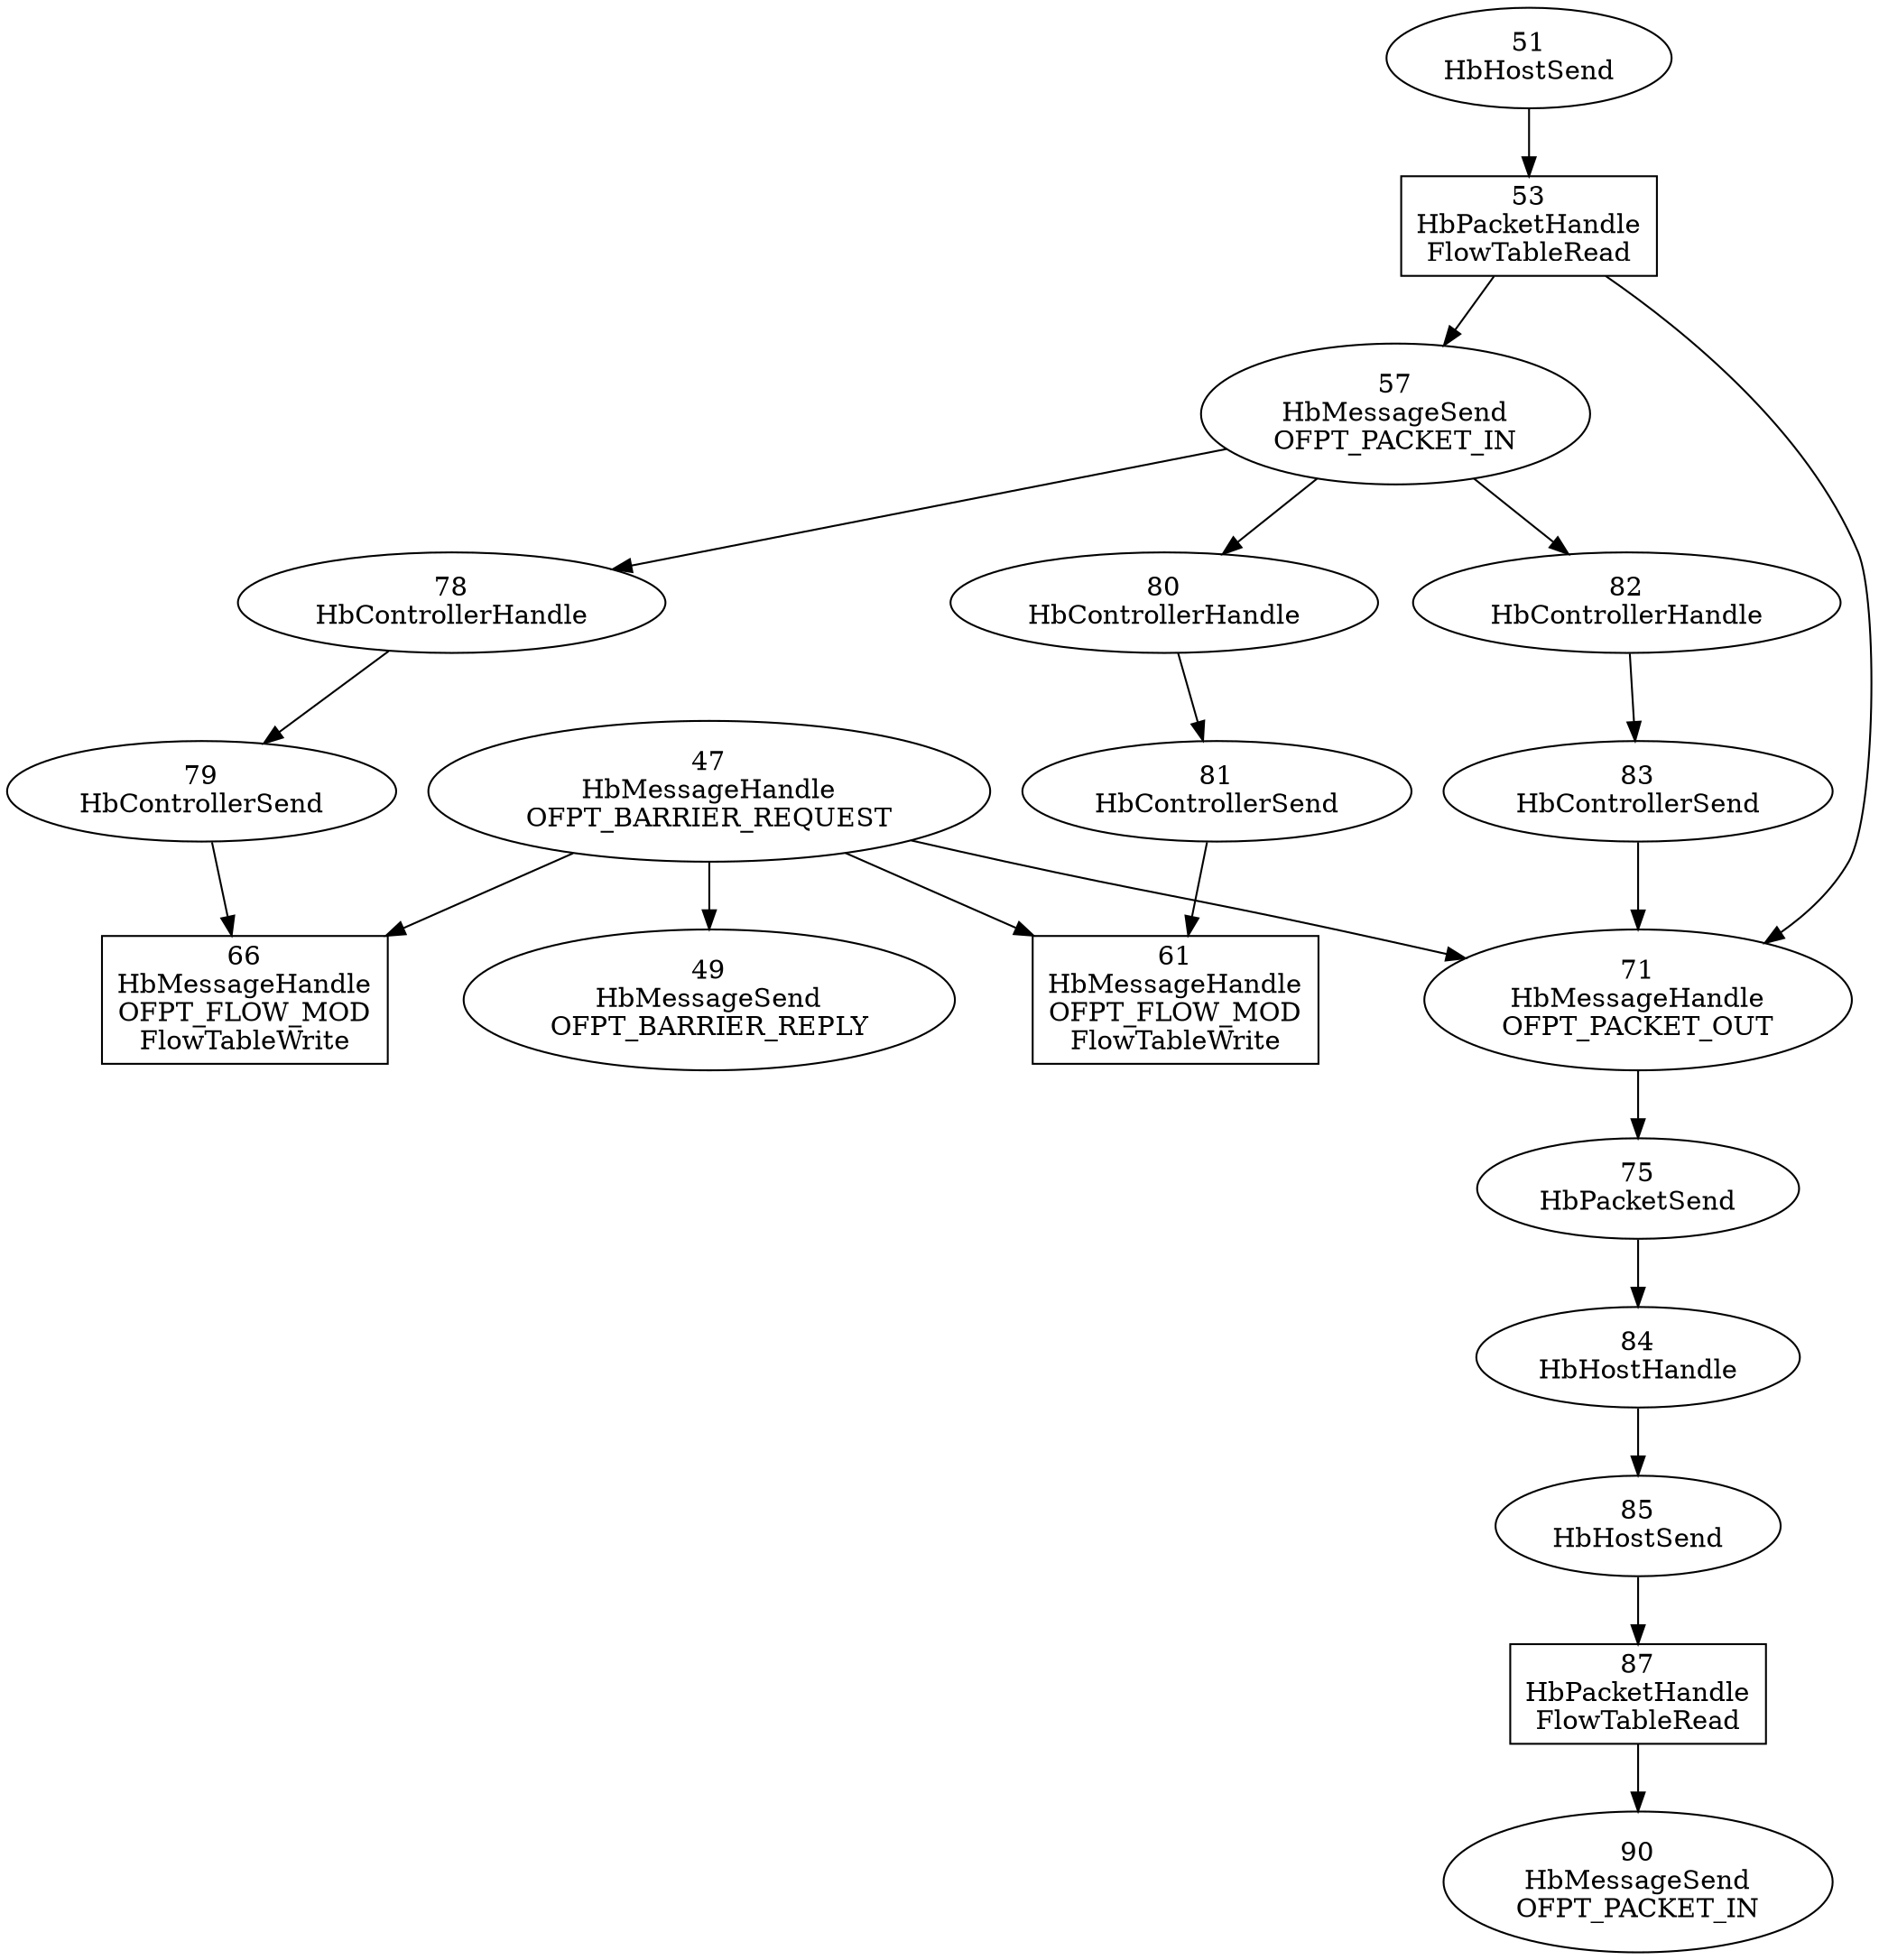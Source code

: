 digraph G {
47 [label="47\nHbMessageHandle\nOFPT_BARRIER_REQUEST\n"] ;
49 [label="49\nHbMessageSend\nOFPT_BARRIER_REPLY\n"] ;
51 [label="51\nHbHostSend\n"];
53 [label="53\nHbPacketHandle\nFlowTableRead"][shape=box];
57 [label="57\nHbMessageSend\nOFPT_PACKET_IN\n"] ;
61 [label="61\nHbMessageHandle\nOFPT_FLOW_MOD\nFlowTableWrite"] [shape=box];
66 [label="66\nHbMessageHandle\nOFPT_FLOW_MOD\nFlowTableWrite"] [shape=box];
71 [label="71\nHbMessageHandle\nOFPT_PACKET_OUT\n"] ;
75 [label="75\nHbPacketSend\n"];
78 [label="78\nHbControllerHandle\n"];
79 [label="79\nHbControllerSend\n"];
80 [label="80\nHbControllerHandle\n"];
81 [label="81\nHbControllerSend\n"];
82 [label="82\nHbControllerHandle\n"];
83 [label="83\nHbControllerSend\n"];
84 [label="84\nHbHostHandle\n"];
85 [label="85\nHbHostSend\n"];
87 [label="87\nHbPacketHandle\nFlowTableRead"][shape=box];
90 [label="90\nHbMessageSend\nOFPT_PACKET_IN\n"] ;
    51 -> 53;
    79 -> 66;
    47 -> 66;
    84 -> 85;
    71 -> 75;
    75 -> 84;
    53 -> 71;
    83 -> 71;
    47 -> 71;
    87 -> 90;
    53 -> 57;
    78 -> 79;
    82 -> 83;
    80 -> 81;
    57 -> 78;
    57 -> 80;
    57 -> 82;
    85 -> 87;
    81 -> 61;
    47 -> 61;
    47 -> 49;
}
